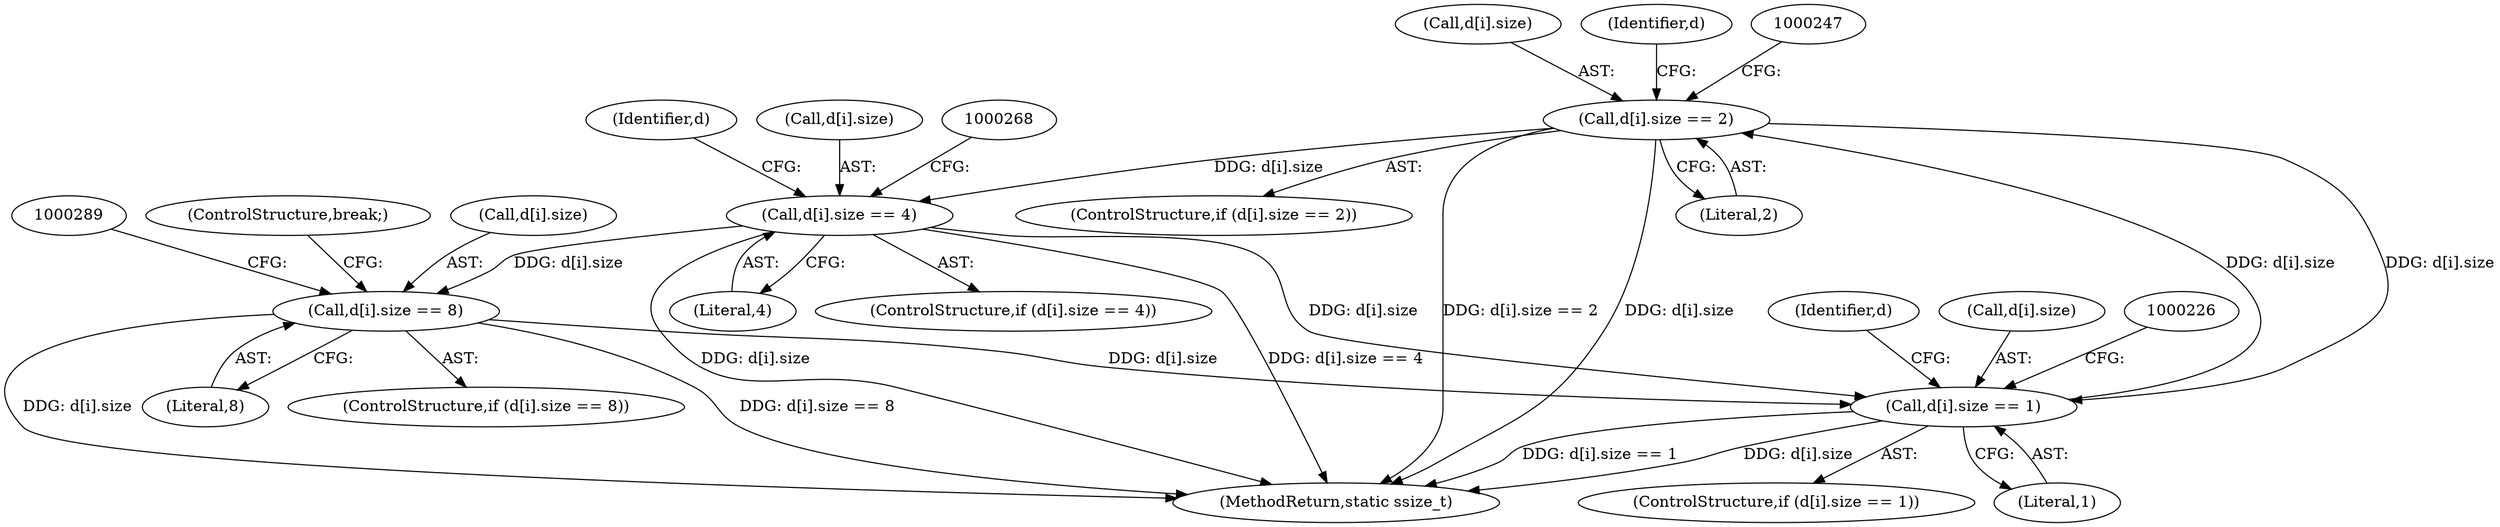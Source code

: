 digraph "0_linux_a497e47d4aec37aaf8f13509f3ef3d1f6a717d88@array" {
"1000237" [label="(Call,d[i].size == 2)"];
"1000216" [label="(Call,d[i].size == 1)"];
"1000258" [label="(Call,d[i].size == 4)"];
"1000237" [label="(Call,d[i].size == 2)"];
"1000279" [label="(Call,d[i].size == 8)"];
"1000285" [label="(Literal,8)"];
"1000279" [label="(Call,d[i].size == 8)"];
"1000243" [label="(Literal,2)"];
"1000278" [label="(ControlStructure,if (d[i].size == 8))"];
"1000237" [label="(Call,d[i].size == 2)"];
"1000264" [label="(Literal,4)"];
"1000298" [label="(ControlStructure,break;)"];
"1000240" [label="(Identifier,d)"];
"1000236" [label="(ControlStructure,if (d[i].size == 2))"];
"1000258" [label="(Call,d[i].size == 4)"];
"1000257" [label="(ControlStructure,if (d[i].size == 4))"];
"1000306" [label="(MethodReturn,static ssize_t)"];
"1000216" [label="(Call,d[i].size == 1)"];
"1000282" [label="(Identifier,d)"];
"1000238" [label="(Call,d[i].size)"];
"1000222" [label="(Literal,1)"];
"1000259" [label="(Call,d[i].size)"];
"1000217" [label="(Call,d[i].size)"];
"1000280" [label="(Call,d[i].size)"];
"1000261" [label="(Identifier,d)"];
"1000215" [label="(ControlStructure,if (d[i].size == 1))"];
"1000237" -> "1000236"  [label="AST: "];
"1000237" -> "1000243"  [label="CFG: "];
"1000238" -> "1000237"  [label="AST: "];
"1000243" -> "1000237"  [label="AST: "];
"1000247" -> "1000237"  [label="CFG: "];
"1000261" -> "1000237"  [label="CFG: "];
"1000237" -> "1000306"  [label="DDG: d[i].size == 2"];
"1000237" -> "1000306"  [label="DDG: d[i].size"];
"1000237" -> "1000216"  [label="DDG: d[i].size"];
"1000216" -> "1000237"  [label="DDG: d[i].size"];
"1000237" -> "1000258"  [label="DDG: d[i].size"];
"1000216" -> "1000215"  [label="AST: "];
"1000216" -> "1000222"  [label="CFG: "];
"1000217" -> "1000216"  [label="AST: "];
"1000222" -> "1000216"  [label="AST: "];
"1000226" -> "1000216"  [label="CFG: "];
"1000240" -> "1000216"  [label="CFG: "];
"1000216" -> "1000306"  [label="DDG: d[i].size == 1"];
"1000216" -> "1000306"  [label="DDG: d[i].size"];
"1000258" -> "1000216"  [label="DDG: d[i].size"];
"1000279" -> "1000216"  [label="DDG: d[i].size"];
"1000258" -> "1000257"  [label="AST: "];
"1000258" -> "1000264"  [label="CFG: "];
"1000259" -> "1000258"  [label="AST: "];
"1000264" -> "1000258"  [label="AST: "];
"1000268" -> "1000258"  [label="CFG: "];
"1000282" -> "1000258"  [label="CFG: "];
"1000258" -> "1000306"  [label="DDG: d[i].size == 4"];
"1000258" -> "1000306"  [label="DDG: d[i].size"];
"1000258" -> "1000279"  [label="DDG: d[i].size"];
"1000279" -> "1000278"  [label="AST: "];
"1000279" -> "1000285"  [label="CFG: "];
"1000280" -> "1000279"  [label="AST: "];
"1000285" -> "1000279"  [label="AST: "];
"1000289" -> "1000279"  [label="CFG: "];
"1000298" -> "1000279"  [label="CFG: "];
"1000279" -> "1000306"  [label="DDG: d[i].size"];
"1000279" -> "1000306"  [label="DDG: d[i].size == 8"];
}
